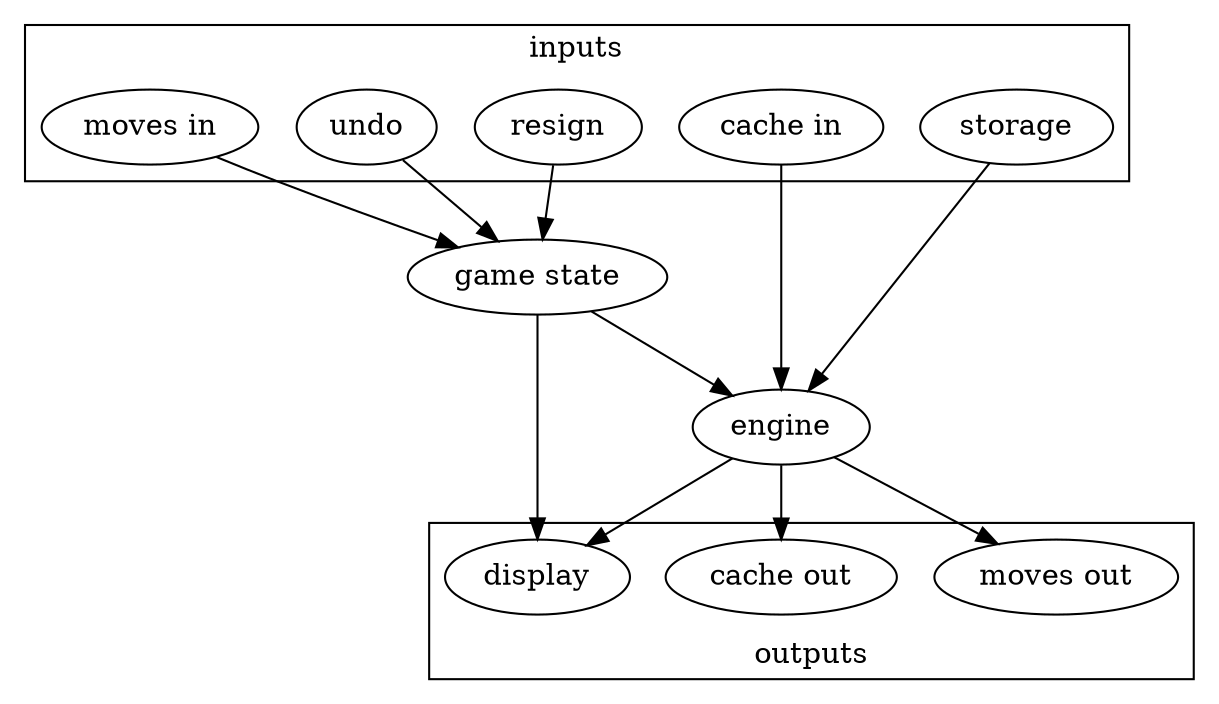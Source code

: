 digraph chess_program {
    compound = true

    subgraph cluster_inputs {
        label = "inputs"
        labelloc = t
        rank = source

        "resign"
        "undo"
        "moves in"
        "cache in"
        "storage"
    }

    subgraph cluster_outputs {
        label = "outputs"
        labelloc = b
        rank = sink

        "moves out"
        "cache out"
        "display"
    }

    {"moves in" "undo" "resign"} -> "game state"
    {"storage" "cache in"} -> "engine"

    "game state" -> "engine"

    "engine" -> {"cache out" "moves out"}
    {"game state" "engine"} -> "display"
}